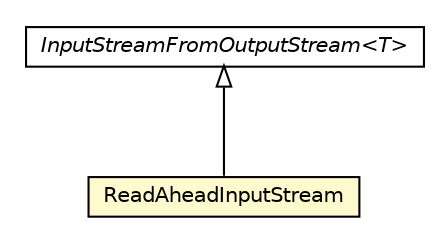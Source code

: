 #!/usr/local/bin/dot
#
# Class diagram 
# Generated by UMLGraph version 5.1 (http://www.umlgraph.org/)
#

digraph G {
	edge [fontname="Helvetica",fontsize=10,labelfontname="Helvetica",labelfontsize=10];
	node [fontname="Helvetica",fontsize=10,shape=plaintext];
	nodesep=0.25;
	ranksep=0.5;
	// com.gc.iotools.stream.is.ReadAheadInputStream
	c1066 [label=<<table title="com.gc.iotools.stream.is.ReadAheadInputStream" border="0" cellborder="1" cellspacing="0" cellpadding="2" port="p" bgcolor="lemonChiffon" href="./ReadAheadInputStream.html">
		<tr><td><table border="0" cellspacing="0" cellpadding="1">
<tr><td align="center" balign="center"> ReadAheadInputStream </td></tr>
		</table></td></tr>
		</table>>, fontname="Helvetica", fontcolor="black", fontsize=10.0];
	// com.gc.iotools.stream.is.InputStreamFromOutputStream<T>
	c1069 [label=<<table title="com.gc.iotools.stream.is.InputStreamFromOutputStream" border="0" cellborder="1" cellspacing="0" cellpadding="2" port="p" href="./InputStreamFromOutputStream.html">
		<tr><td><table border="0" cellspacing="0" cellpadding="1">
<tr><td align="center" balign="center"><font face="Helvetica-Oblique"> InputStreamFromOutputStream&lt;T&gt; </font></td></tr>
		</table></td></tr>
		</table>>, fontname="Helvetica", fontcolor="black", fontsize=10.0];
	//com.gc.iotools.stream.is.ReadAheadInputStream extends com.gc.iotools.stream.is.InputStreamFromOutputStream<java.lang.Void>
	c1069:p -> c1066:p [dir=back,arrowtail=empty];
}

